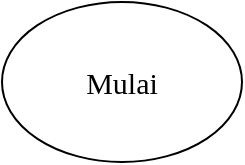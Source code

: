 <mxfile version="15.5.2" type="github">
  <diagram id="HiyyFYA9sZTwQgOtJdvb" name="Page-1">
    <mxGraphModel dx="1021" dy="614" grid="1" gridSize="10" guides="1" tooltips="1" connect="1" arrows="1" fold="1" page="1" pageScale="1" pageWidth="850" pageHeight="1100" math="0" shadow="0">
      <root>
        <mxCell id="0" />
        <mxCell id="1" parent="0" />
        <mxCell id="6uee7UJ4aI8trVX8TNtd-1" value="&lt;font face=&quot;Times New Roman&quot; style=&quot;font-size: 15px&quot;&gt;Mulai&lt;/font&gt;" style="ellipse;whiteSpace=wrap;html=1;" vertex="1" parent="1">
          <mxGeometry x="340" y="30" width="120" height="80" as="geometry" />
        </mxCell>
      </root>
    </mxGraphModel>
  </diagram>
</mxfile>
